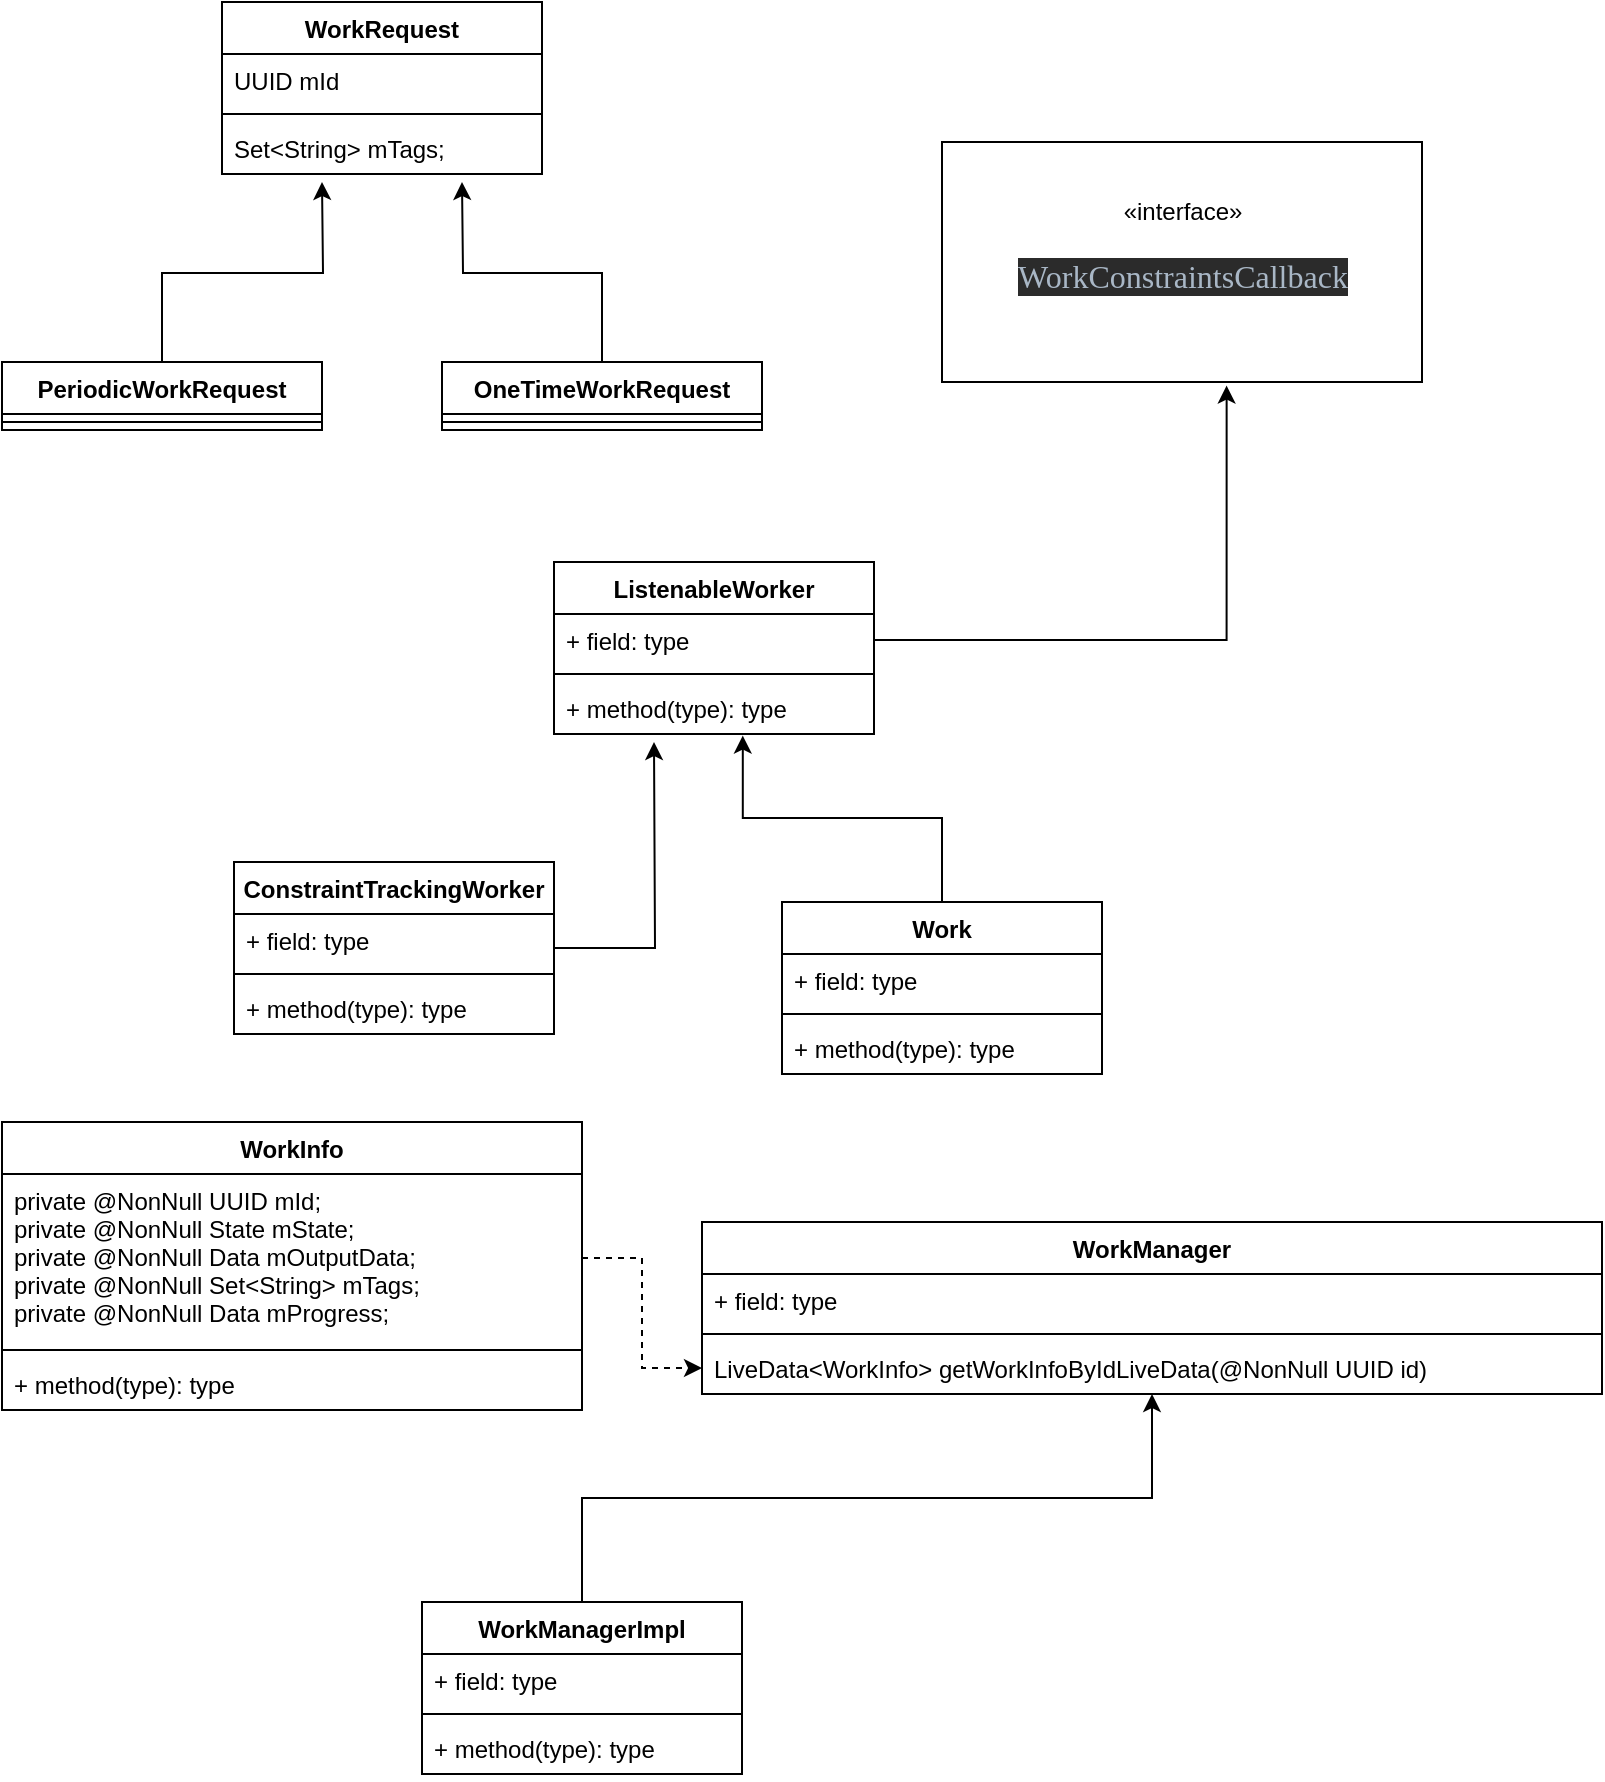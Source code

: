 <mxfile version="13.10.0" type="embed" pages="2">
    <diagram id="6hGFLwfOUW9BJ-s0fimq" name="WorkManager 类关系">
        <mxGraphModel dx="943" dy="535" grid="1" gridSize="10" guides="1" tooltips="1" connect="1" arrows="1" fold="1" page="1" pageScale="1" pageWidth="827" pageHeight="1169" math="0" shadow="0">
            <root>
                <mxCell id="0"/>
                <mxCell id="1" parent="0"/>
                <mxCell id="15" style="edgeStyle=orthogonalEdgeStyle;rounded=0;orthogonalLoop=1;jettySize=auto;html=1;" parent="1" source="6" edge="1">
                    <mxGeometry relative="1" as="geometry">
                        <mxPoint x="170" y="100" as="targetPoint"/>
                    </mxGeometry>
                </mxCell>
                <mxCell id="6" value="PeriodicWorkRequest" style="swimlane;fontStyle=1;align=center;verticalAlign=top;childLayout=stackLayout;horizontal=1;startSize=26;horizontalStack=0;resizeParent=1;resizeParentMax=0;resizeLast=0;collapsible=1;marginBottom=0;" parent="1" vertex="1">
                    <mxGeometry x="10" y="190" width="160" height="34" as="geometry"/>
                </mxCell>
                <mxCell id="8" value="" style="line;strokeWidth=1;fillColor=none;align=left;verticalAlign=middle;spacingTop=-1;spacingLeft=3;spacingRight=3;rotatable=0;labelPosition=right;points=[];portConstraint=eastwest;" parent="6" vertex="1">
                    <mxGeometry y="26" width="160" height="8" as="geometry"/>
                </mxCell>
                <mxCell id="17" style="edgeStyle=orthogonalEdgeStyle;rounded=0;orthogonalLoop=1;jettySize=auto;html=1;" parent="1" source="10" edge="1">
                    <mxGeometry relative="1" as="geometry">
                        <mxPoint x="240" y="100" as="targetPoint"/>
                    </mxGeometry>
                </mxCell>
                <mxCell id="10" value="OneTimeWorkRequest" style="swimlane;fontStyle=1;align=center;verticalAlign=top;childLayout=stackLayout;horizontal=1;startSize=26;horizontalStack=0;resizeParent=1;resizeParentMax=0;resizeLast=0;collapsible=1;marginBottom=0;" parent="1" vertex="1">
                    <mxGeometry x="230" y="190" width="160" height="34" as="geometry"/>
                </mxCell>
                <mxCell id="12" value="" style="line;strokeWidth=1;fillColor=none;align=left;verticalAlign=middle;spacingTop=-1;spacingLeft=3;spacingRight=3;rotatable=0;labelPosition=right;points=[];portConstraint=eastwest;" parent="10" vertex="1">
                    <mxGeometry y="26" width="160" height="8" as="geometry"/>
                </mxCell>
                <mxCell id="2" value="WorkRequest" style="swimlane;fontStyle=1;align=center;verticalAlign=top;childLayout=stackLayout;horizontal=1;startSize=26;horizontalStack=0;resizeParent=1;resizeParentMax=0;resizeLast=0;collapsible=1;marginBottom=0;" parent="1" vertex="1">
                    <mxGeometry x="120" y="10" width="160" height="86" as="geometry"/>
                </mxCell>
                <mxCell id="3" value="UUID mId" style="text;strokeColor=none;fillColor=none;align=left;verticalAlign=top;spacingLeft=4;spacingRight=4;overflow=hidden;rotatable=0;points=[[0,0.5],[1,0.5]];portConstraint=eastwest;" parent="2" vertex="1">
                    <mxGeometry y="26" width="160" height="26" as="geometry"/>
                </mxCell>
                <mxCell id="4" value="" style="line;strokeWidth=1;fillColor=none;align=left;verticalAlign=middle;spacingTop=-1;spacingLeft=3;spacingRight=3;rotatable=0;labelPosition=right;points=[];portConstraint=eastwest;" parent="2" vertex="1">
                    <mxGeometry y="52" width="160" height="8" as="geometry"/>
                </mxCell>
                <mxCell id="5" value="Set&lt;String&gt; mTags;" style="text;strokeColor=none;fillColor=none;align=left;verticalAlign=top;spacingLeft=4;spacingRight=4;overflow=hidden;rotatable=0;points=[[0,0.5],[1,0.5]];portConstraint=eastwest;" parent="2" vertex="1">
                    <mxGeometry y="60" width="160" height="26" as="geometry"/>
                </mxCell>
                <mxCell id="26" style="edgeStyle=orthogonalEdgeStyle;rounded=0;orthogonalLoop=1;jettySize=auto;html=1;" parent="1" source="22" edge="1">
                    <mxGeometry relative="1" as="geometry">
                        <mxPoint x="336" y="380" as="targetPoint"/>
                    </mxGeometry>
                </mxCell>
                <mxCell id="18" value="ListenableWorker" style="swimlane;fontStyle=1;align=center;verticalAlign=top;childLayout=stackLayout;horizontal=1;startSize=26;horizontalStack=0;resizeParent=1;resizeParentMax=0;resizeLast=0;collapsible=1;marginBottom=0;" parent="1" vertex="1">
                    <mxGeometry x="286" y="290" width="160" height="86" as="geometry"/>
                </mxCell>
                <mxCell id="19" value="+ field: type" style="text;strokeColor=none;fillColor=none;align=left;verticalAlign=top;spacingLeft=4;spacingRight=4;overflow=hidden;rotatable=0;points=[[0,0.5],[1,0.5]];portConstraint=eastwest;" parent="18" vertex="1">
                    <mxGeometry y="26" width="160" height="26" as="geometry"/>
                </mxCell>
                <mxCell id="20" value="" style="line;strokeWidth=1;fillColor=none;align=left;verticalAlign=middle;spacingTop=-1;spacingLeft=3;spacingRight=3;rotatable=0;labelPosition=right;points=[];portConstraint=eastwest;" parent="18" vertex="1">
                    <mxGeometry y="52" width="160" height="8" as="geometry"/>
                </mxCell>
                <mxCell id="21" value="+ method(type): type" style="text;strokeColor=none;fillColor=none;align=left;verticalAlign=top;spacingLeft=4;spacingRight=4;overflow=hidden;rotatable=0;points=[[0,0.5],[1,0.5]];portConstraint=eastwest;" parent="18" vertex="1">
                    <mxGeometry y="60" width="160" height="26" as="geometry"/>
                </mxCell>
                <mxCell id="27" value="«interface»&lt;br&gt;&lt;pre style=&quot;background-color: #2b2b2b ; color: #a9b7c6 ; font-family: &amp;#34;menlo&amp;#34; ; font-size: 12.0pt&quot;&gt;WorkConstraintsCallback&lt;/pre&gt;" style="html=1;" parent="1" vertex="1">
                    <mxGeometry x="480" y="80" width="240" height="120" as="geometry"/>
                </mxCell>
                <mxCell id="28" style="edgeStyle=orthogonalEdgeStyle;rounded=0;orthogonalLoop=1;jettySize=auto;html=1;exitX=1;exitY=0.5;exitDx=0;exitDy=0;entryX=0.593;entryY=1.015;entryDx=0;entryDy=0;entryPerimeter=0;" parent="1" source="19" target="27" edge="1">
                    <mxGeometry relative="1" as="geometry"/>
                </mxCell>
                <mxCell id="33" style="edgeStyle=orthogonalEdgeStyle;rounded=0;orthogonalLoop=1;jettySize=auto;html=1;entryX=0.59;entryY=1.031;entryDx=0;entryDy=0;entryPerimeter=0;" parent="1" source="29" target="21" edge="1">
                    <mxGeometry relative="1" as="geometry">
                        <mxPoint x="370" y="390" as="targetPoint"/>
                    </mxGeometry>
                </mxCell>
                <mxCell id="22" value="ConstraintTrackingWorker" style="swimlane;fontStyle=1;align=center;verticalAlign=top;childLayout=stackLayout;horizontal=1;startSize=26;horizontalStack=0;resizeParent=1;resizeParentMax=0;resizeLast=0;collapsible=1;marginBottom=0;" parent="1" vertex="1">
                    <mxGeometry x="126" y="440" width="160" height="86" as="geometry"/>
                </mxCell>
                <mxCell id="23" value="+ field: type" style="text;strokeColor=none;fillColor=none;align=left;verticalAlign=top;spacingLeft=4;spacingRight=4;overflow=hidden;rotatable=0;points=[[0,0.5],[1,0.5]];portConstraint=eastwest;" parent="22" vertex="1">
                    <mxGeometry y="26" width="160" height="26" as="geometry"/>
                </mxCell>
                <mxCell id="24" value="" style="line;strokeWidth=1;fillColor=none;align=left;verticalAlign=middle;spacingTop=-1;spacingLeft=3;spacingRight=3;rotatable=0;labelPosition=right;points=[];portConstraint=eastwest;" parent="22" vertex="1">
                    <mxGeometry y="52" width="160" height="8" as="geometry"/>
                </mxCell>
                <mxCell id="25" value="+ method(type): type" style="text;strokeColor=none;fillColor=none;align=left;verticalAlign=top;spacingLeft=4;spacingRight=4;overflow=hidden;rotatable=0;points=[[0,0.5],[1,0.5]];portConstraint=eastwest;" parent="22" vertex="1">
                    <mxGeometry y="60" width="160" height="26" as="geometry"/>
                </mxCell>
                <mxCell id="29" value="Work" style="swimlane;fontStyle=1;align=center;verticalAlign=top;childLayout=stackLayout;horizontal=1;startSize=26;horizontalStack=0;resizeParent=1;resizeParentMax=0;resizeLast=0;collapsible=1;marginBottom=0;" parent="1" vertex="1">
                    <mxGeometry x="400" y="460" width="160" height="86" as="geometry"/>
                </mxCell>
                <mxCell id="30" value="+ field: type" style="text;strokeColor=none;fillColor=none;align=left;verticalAlign=top;spacingLeft=4;spacingRight=4;overflow=hidden;rotatable=0;points=[[0,0.5],[1,0.5]];portConstraint=eastwest;" parent="29" vertex="1">
                    <mxGeometry y="26" width="160" height="26" as="geometry"/>
                </mxCell>
                <mxCell id="31" value="" style="line;strokeWidth=1;fillColor=none;align=left;verticalAlign=middle;spacingTop=-1;spacingLeft=3;spacingRight=3;rotatable=0;labelPosition=right;points=[];portConstraint=eastwest;" parent="29" vertex="1">
                    <mxGeometry y="52" width="160" height="8" as="geometry"/>
                </mxCell>
                <mxCell id="32" value="+ method(type): type" style="text;strokeColor=none;fillColor=none;align=left;verticalAlign=top;spacingLeft=4;spacingRight=4;overflow=hidden;rotatable=0;points=[[0,0.5],[1,0.5]];portConstraint=eastwest;" parent="29" vertex="1">
                    <mxGeometry y="60" width="160" height="26" as="geometry"/>
                </mxCell>
                <mxCell id="47" style="edgeStyle=orthogonalEdgeStyle;rounded=0;orthogonalLoop=1;jettySize=auto;html=1;exitX=0.5;exitY=0;exitDx=0;exitDy=0;" parent="1" source="38" target="34" edge="1">
                    <mxGeometry relative="1" as="geometry"/>
                </mxCell>
                <mxCell id="38" value="WorkManagerImpl" style="swimlane;fontStyle=1;align=center;verticalAlign=top;childLayout=stackLayout;horizontal=1;startSize=26;horizontalStack=0;resizeParent=1;resizeParentMax=0;resizeLast=0;collapsible=1;marginBottom=0;" parent="1" vertex="1">
                    <mxGeometry x="220" y="810" width="160" height="86" as="geometry"/>
                </mxCell>
                <mxCell id="39" value="+ field: type" style="text;strokeColor=none;fillColor=none;align=left;verticalAlign=top;spacingLeft=4;spacingRight=4;overflow=hidden;rotatable=0;points=[[0,0.5],[1,0.5]];portConstraint=eastwest;" parent="38" vertex="1">
                    <mxGeometry y="26" width="160" height="26" as="geometry"/>
                </mxCell>
                <mxCell id="40" value="" style="line;strokeWidth=1;fillColor=none;align=left;verticalAlign=middle;spacingTop=-1;spacingLeft=3;spacingRight=3;rotatable=0;labelPosition=right;points=[];portConstraint=eastwest;" parent="38" vertex="1">
                    <mxGeometry y="52" width="160" height="8" as="geometry"/>
                </mxCell>
                <mxCell id="41" value="+ method(type): type" style="text;strokeColor=none;fillColor=none;align=left;verticalAlign=top;spacingLeft=4;spacingRight=4;overflow=hidden;rotatable=0;points=[[0,0.5],[1,0.5]];portConstraint=eastwest;" parent="38" vertex="1">
                    <mxGeometry y="60" width="160" height="26" as="geometry"/>
                </mxCell>
                <mxCell id="48" value="WorkInfo" style="swimlane;fontStyle=1;align=center;verticalAlign=top;childLayout=stackLayout;horizontal=1;startSize=26;horizontalStack=0;resizeParent=1;resizeParentMax=0;resizeLast=0;collapsible=1;marginBottom=0;" parent="1" vertex="1">
                    <mxGeometry x="10" y="570" width="290" height="144" as="geometry"/>
                </mxCell>
                <mxCell id="49" value="private @NonNull UUID mId;&#10;private @NonNull State mState;&#10;private @NonNull Data mOutputData;&#10;private @NonNull Set&lt;String&gt; mTags;&#10;private @NonNull Data mProgress;" style="text;strokeColor=none;fillColor=none;align=left;verticalAlign=top;spacingLeft=4;spacingRight=4;overflow=hidden;rotatable=0;points=[[0,0.5],[1,0.5]];portConstraint=eastwest;" parent="48" vertex="1">
                    <mxGeometry y="26" width="290" height="84" as="geometry"/>
                </mxCell>
                <mxCell id="50" value="" style="line;strokeWidth=1;fillColor=none;align=left;verticalAlign=middle;spacingTop=-1;spacingLeft=3;spacingRight=3;rotatable=0;labelPosition=right;points=[];portConstraint=eastwest;" parent="48" vertex="1">
                    <mxGeometry y="110" width="290" height="8" as="geometry"/>
                </mxCell>
                <mxCell id="51" value="+ method(type): type" style="text;strokeColor=none;fillColor=none;align=left;verticalAlign=top;spacingLeft=4;spacingRight=4;overflow=hidden;rotatable=0;points=[[0,0.5],[1,0.5]];portConstraint=eastwest;" parent="48" vertex="1">
                    <mxGeometry y="118" width="290" height="26" as="geometry"/>
                </mxCell>
                <mxCell id="34" value="WorkManager" style="swimlane;fontStyle=1;align=center;verticalAlign=top;childLayout=stackLayout;horizontal=1;startSize=26;horizontalStack=0;resizeParent=1;resizeParentMax=0;resizeLast=0;collapsible=1;marginBottom=0;" parent="1" vertex="1">
                    <mxGeometry x="360" y="620" width="450" height="86" as="geometry"/>
                </mxCell>
                <mxCell id="35" value="+ field: type" style="text;strokeColor=none;fillColor=none;align=left;verticalAlign=top;spacingLeft=4;spacingRight=4;overflow=hidden;rotatable=0;points=[[0,0.5],[1,0.5]];portConstraint=eastwest;" parent="34" vertex="1">
                    <mxGeometry y="26" width="450" height="26" as="geometry"/>
                </mxCell>
                <mxCell id="36" value="" style="line;strokeWidth=1;fillColor=none;align=left;verticalAlign=middle;spacingTop=-1;spacingLeft=3;spacingRight=3;rotatable=0;labelPosition=right;points=[];portConstraint=eastwest;" parent="34" vertex="1">
                    <mxGeometry y="52" width="450" height="8" as="geometry"/>
                </mxCell>
                <mxCell id="37" value="LiveData&lt;WorkInfo&gt; getWorkInfoByIdLiveData(@NonNull UUID id)" style="text;strokeColor=none;fillColor=none;align=left;verticalAlign=top;spacingLeft=4;spacingRight=4;overflow=hidden;rotatable=0;points=[[0,0.5],[1,0.5]];portConstraint=eastwest;" parent="34" vertex="1">
                    <mxGeometry y="60" width="450" height="26" as="geometry"/>
                </mxCell>
                <mxCell id="53" style="edgeStyle=orthogonalEdgeStyle;rounded=0;orthogonalLoop=1;jettySize=auto;html=1;exitX=1;exitY=0.5;exitDx=0;exitDy=0;entryX=0;entryY=0.5;entryDx=0;entryDy=0;dashed=1;" parent="1" source="49" target="37" edge="1">
                    <mxGeometry relative="1" as="geometry"/>
                </mxCell>
            </root>
        </mxGraphModel>
    </diagram>
    <diagram id="af6rHPtL0YagCau1j3DI" name="第 2 页">
        <mxGraphModel dx="1770" dy="535" grid="1" gridSize="10" guides="1" tooltips="1" connect="1" arrows="1" fold="1" page="1" pageScale="1" pageWidth="827" pageHeight="1169" math="0" shadow="0">
            <root>
                <mxCell id="FMfAo4_NDtvGD5kXseAp-0"/>
                <mxCell id="FMfAo4_NDtvGD5kXseAp-1" parent="FMfAo4_NDtvGD5kXseAp-0"/>
                <mxCell id="FMfAo4_NDtvGD5kXseAp-2" value="WorkManager" style="swimlane;fontStyle=1;align=center;verticalAlign=top;childLayout=stackLayout;horizontal=1;startSize=26;horizontalStack=0;resizeParent=1;resizeParentMax=0;resizeLast=0;collapsible=1;marginBottom=0;" parent="FMfAo4_NDtvGD5kXseAp-1" vertex="1">
                    <mxGeometry x="600" y="106" width="160" height="90" as="geometry"/>
                </mxCell>
                <mxCell id="FMfAo4_NDtvGD5kXseAp-4" value="" style="line;strokeWidth=1;fillColor=none;align=left;verticalAlign=middle;spacingTop=-1;spacingLeft=3;spacingRight=3;rotatable=0;labelPosition=right;points=[];portConstraint=eastwest;" parent="FMfAo4_NDtvGD5kXseAp-2" vertex="1">
                    <mxGeometry y="26" width="160" height="8" as="geometry"/>
                </mxCell>
                <mxCell id="FMfAo4_NDtvGD5kXseAp-5" value="enqueue&#10;getInstance（）&#10;initialize（）" style="text;strokeColor=none;fillColor=none;align=left;verticalAlign=top;spacingLeft=4;spacingRight=4;overflow=hidden;rotatable=0;points=[[0,0.5],[1,0.5]];portConstraint=eastwest;" parent="FMfAo4_NDtvGD5kXseAp-2" vertex="1">
                    <mxGeometry y="34" width="160" height="56" as="geometry"/>
                </mxCell>
                <mxCell id="FMfAo4_NDtvGD5kXseAp-52" style="edgeStyle=orthogonalEdgeStyle;rounded=0;orthogonalLoop=1;jettySize=auto;html=1;entryX=1;entryY=0.09;entryDx=0;entryDy=0;entryPerimeter=0;" parent="FMfAo4_NDtvGD5kXseAp-1" source="FMfAo4_NDtvGD5kXseAp-6" target="FMfAo4_NDtvGD5kXseAp-28" edge="1">
                    <mxGeometry relative="1" as="geometry">
                        <Array as="points">
                            <mxPoint x="340" y="330"/>
                            <mxPoint x="340" y="330"/>
                        </Array>
                    </mxGeometry>
                </mxCell>
                <mxCell id="FMfAo4_NDtvGD5kXseAp-53" value="hold" style="edgeLabel;html=1;align=center;verticalAlign=middle;resizable=0;points=[];" parent="FMfAo4_NDtvGD5kXseAp-52" vertex="1" connectable="0">
                    <mxGeometry x="-0.438" y="3" relative="1" as="geometry">
                        <mxPoint as="offset"/>
                    </mxGeometry>
                </mxCell>
                <mxCell id="FMfAo4_NDtvGD5kXseAp-6" value="WorkManagerImpl" style="swimlane;fontStyle=1;align=center;verticalAlign=top;childLayout=stackLayout;horizontal=1;startSize=26;horizontalStack=0;resizeParent=1;resizeParentMax=0;resizeLast=0;collapsible=1;marginBottom=0;" parent="FMfAo4_NDtvGD5kXseAp-1" vertex="1">
                    <mxGeometry x="460" y="310" width="367" height="204" as="geometry"/>
                </mxCell>
                <mxCell id="FMfAo4_NDtvGD5kXseAp-7" value="mConfiguration：Configuration &#10;mWorkDatabase：WorkDatabase&#10; mWorkTaskExecutor：TaskExecutor&#10;mSchedulers：List&lt;Scheduler&gt; &#10; mProcessor：Processor&#10; mPreferenceUtils：PreferenceUtils&#10;mRescheduleReceiverResult：BroadcastReceiver.PendingResult&#10;sDelegatedInstance：WorkManagerImpl&#10;sDefaultInstance：WorkManagerImpl" style="text;strokeColor=none;fillColor=none;align=left;verticalAlign=top;spacingLeft=4;spacingRight=4;overflow=hidden;rotatable=0;points=[[0,0.5],[1,0.5]];portConstraint=eastwest;" parent="FMfAo4_NDtvGD5kXseAp-6" vertex="1">
                    <mxGeometry y="26" width="367" height="144" as="geometry"/>
                </mxCell>
                <mxCell id="FMfAo4_NDtvGD5kXseAp-8" value="" style="line;strokeWidth=1;fillColor=none;align=left;verticalAlign=middle;spacingTop=-1;spacingLeft=3;spacingRight=3;rotatable=0;labelPosition=right;points=[];portConstraint=eastwest;" parent="FMfAo4_NDtvGD5kXseAp-6" vertex="1">
                    <mxGeometry y="170" width="367" height="8" as="geometry"/>
                </mxCell>
                <mxCell id="FMfAo4_NDtvGD5kXseAp-9" value="+ method(type): type" style="text;strokeColor=none;fillColor=none;align=left;verticalAlign=top;spacingLeft=4;spacingRight=4;overflow=hidden;rotatable=0;points=[[0,0.5],[1,0.5]];portConstraint=eastwest;" parent="FMfAo4_NDtvGD5kXseAp-6" vertex="1">
                    <mxGeometry y="178" width="367" height="26" as="geometry"/>
                </mxCell>
                <mxCell id="FMfAo4_NDtvGD5kXseAp-10" value="BroadcastReceiver" style="swimlane;fontStyle=1;align=center;verticalAlign=top;childLayout=stackLayout;horizontal=1;startSize=26;horizontalStack=0;resizeParent=1;resizeParentMax=0;resizeLast=0;collapsible=1;marginBottom=0;" parent="FMfAo4_NDtvGD5kXseAp-1" vertex="1">
                    <mxGeometry x="50" y="130" width="230" height="86" as="geometry"/>
                </mxCell>
                <mxCell id="FMfAo4_NDtvGD5kXseAp-11" value="mPendingResult：PendingResult" style="text;strokeColor=none;fillColor=none;align=left;verticalAlign=top;spacingLeft=4;spacingRight=4;overflow=hidden;rotatable=0;points=[[0,0.5],[1,0.5]];portConstraint=eastwest;" parent="FMfAo4_NDtvGD5kXseAp-10" vertex="1">
                    <mxGeometry y="26" width="230" height="26" as="geometry"/>
                </mxCell>
                <mxCell id="FMfAo4_NDtvGD5kXseAp-12" value="" style="line;strokeWidth=1;fillColor=none;align=left;verticalAlign=middle;spacingTop=-1;spacingLeft=3;spacingRight=3;rotatable=0;labelPosition=right;points=[];portConstraint=eastwest;" parent="FMfAo4_NDtvGD5kXseAp-10" vertex="1">
                    <mxGeometry y="52" width="230" height="8" as="geometry"/>
                </mxCell>
                <mxCell id="FMfAo4_NDtvGD5kXseAp-13" value="onReceive(Context context, Intent intent)" style="text;strokeColor=none;fillColor=none;align=left;verticalAlign=top;spacingLeft=4;spacingRight=4;overflow=hidden;rotatable=0;points=[[0,0.5],[1,0.5]];portConstraint=eastwest;" parent="FMfAo4_NDtvGD5kXseAp-10" vertex="1">
                    <mxGeometry y="60" width="230" height="26" as="geometry"/>
                </mxCell>
                <mxCell id="FMfAo4_NDtvGD5kXseAp-14" value="BroadcastReceiver.PendingResult" style="swimlane;fontStyle=1;align=center;verticalAlign=top;childLayout=stackLayout;horizontal=1;startSize=26;horizontalStack=0;resizeParent=1;resizeParentMax=0;resizeLast=0;collapsible=1;marginBottom=0;" parent="FMfAo4_NDtvGD5kXseAp-1" vertex="1">
                    <mxGeometry x="50" y="20" width="270" height="86" as="geometry"/>
                </mxCell>
                <mxCell id="FMfAo4_NDtvGD5kXseAp-15" value="+ field: type" style="text;strokeColor=none;fillColor=none;align=left;verticalAlign=top;spacingLeft=4;spacingRight=4;overflow=hidden;rotatable=0;points=[[0,0.5],[1,0.5]];portConstraint=eastwest;" parent="FMfAo4_NDtvGD5kXseAp-14" vertex="1">
                    <mxGeometry y="26" width="270" height="26" as="geometry"/>
                </mxCell>
                <mxCell id="FMfAo4_NDtvGD5kXseAp-16" value="" style="line;strokeWidth=1;fillColor=none;align=left;verticalAlign=middle;spacingTop=-1;spacingLeft=3;spacingRight=3;rotatable=0;labelPosition=right;points=[];portConstraint=eastwest;" parent="FMfAo4_NDtvGD5kXseAp-14" vertex="1">
                    <mxGeometry y="52" width="270" height="8" as="geometry"/>
                </mxCell>
                <mxCell id="FMfAo4_NDtvGD5kXseAp-17" value="+ method(type): type" style="text;strokeColor=none;fillColor=none;align=left;verticalAlign=top;spacingLeft=4;spacingRight=4;overflow=hidden;rotatable=0;points=[[0,0.5],[1,0.5]];portConstraint=eastwest;" parent="FMfAo4_NDtvGD5kXseAp-14" vertex="1">
                    <mxGeometry y="60" width="270" height="26" as="geometry"/>
                </mxCell>
                <mxCell id="FMfAo4_NDtvGD5kXseAp-18" value="Extends" style="endArrow=block;endSize=16;endFill=0;html=1;entryX=0.575;entryY=1.054;entryDx=0;entryDy=0;entryPerimeter=0;exitX=0.638;exitY=-0.02;exitDx=0;exitDy=0;exitPerimeter=0;" parent="FMfAo4_NDtvGD5kXseAp-1" source="FMfAo4_NDtvGD5kXseAp-6" target="FMfAo4_NDtvGD5kXseAp-5" edge="1">
                    <mxGeometry width="160" relative="1" as="geometry">
                        <mxPoint x="370" y="270" as="sourcePoint"/>
                        <mxPoint x="530" y="270" as="targetPoint"/>
                    </mxGeometry>
                </mxCell>
                <mxCell id="FMfAo4_NDtvGD5kXseAp-19" value="Configuration" style="swimlane;fontStyle=1;align=center;verticalAlign=top;childLayout=stackLayout;horizontal=1;startSize=26;horizontalStack=0;resizeParent=1;resizeParentMax=0;resizeLast=0;collapsible=1;marginBottom=0;" parent="FMfAo4_NDtvGD5kXseAp-1" vertex="1">
                    <mxGeometry x="70" y="890" width="290" height="210" as="geometry"/>
                </mxCell>
                <mxCell id="FMfAo4_NDtvGD5kXseAp-20" value="mExecutor:Executor&#10;mTaskExecutor:Executor&#10;mWorkerFactory:WorkFactory&#10;mInputMergerFactory:InputMergerFactory&#10;mRunnableScheduler:RunnableScheduler" style="text;strokeColor=none;fillColor=none;align=left;verticalAlign=top;spacingLeft=4;spacingRight=4;overflow=hidden;rotatable=0;points=[[0,0.5],[1,0.5]];portConstraint=eastwest;" parent="FMfAo4_NDtvGD5kXseAp-19" vertex="1">
                    <mxGeometry y="26" width="290" height="84" as="geometry"/>
                </mxCell>
                <mxCell id="FMfAo4_NDtvGD5kXseAp-21" value="" style="line;strokeWidth=1;fillColor=none;align=left;verticalAlign=middle;spacingTop=-1;spacingLeft=3;spacingRight=3;rotatable=0;labelPosition=right;points=[];portConstraint=eastwest;" parent="FMfAo4_NDtvGD5kXseAp-19" vertex="1">
                    <mxGeometry y="110" width="290" height="8" as="geometry"/>
                </mxCell>
                <mxCell id="FMfAo4_NDtvGD5kXseAp-22" value="createDefaultExecutor()&#10;build()&#10;&#10;public interface Provider { Configuration&#10; getWorkManagerConfiguration();&#10;}" style="text;strokeColor=none;fillColor=none;align=left;verticalAlign=top;spacingLeft=4;spacingRight=4;overflow=hidden;rotatable=0;points=[[0,0.5],[1,0.5]];portConstraint=eastwest;" parent="FMfAo4_NDtvGD5kXseAp-19" vertex="1">
                    <mxGeometry y="118" width="290" height="92" as="geometry"/>
                </mxCell>
                <mxCell id="FMfAo4_NDtvGD5kXseAp-23" value="WorkManagerTaskExecutor" style="swimlane;fontStyle=1;align=center;verticalAlign=top;childLayout=stackLayout;horizontal=1;startSize=26;horizontalStack=0;resizeParent=1;resizeParentMax=0;resizeLast=0;collapsible=1;marginBottom=0;" parent="FMfAo4_NDtvGD5kXseAp-1" vertex="1">
                    <mxGeometry x="-340" y="130" width="290" height="120" as="geometry"/>
                </mxCell>
                <mxCell id="FMfAo4_NDtvGD5kXseAp-24" value="mBackgroundExecutor:SerialExecutor" style="text;strokeColor=none;fillColor=none;align=left;verticalAlign=top;spacingLeft=4;spacingRight=4;overflow=hidden;rotatable=0;points=[[0,0.5],[1,0.5]];portConstraint=eastwest;" parent="FMfAo4_NDtvGD5kXseAp-23" vertex="1">
                    <mxGeometry y="26" width="290" height="26" as="geometry"/>
                </mxCell>
                <mxCell id="FMfAo4_NDtvGD5kXseAp-25" value="" style="line;strokeWidth=1;fillColor=none;align=left;verticalAlign=middle;spacingTop=-1;spacingLeft=3;spacingRight=3;rotatable=0;labelPosition=right;points=[];portConstraint=eastwest;" parent="FMfAo4_NDtvGD5kXseAp-23" vertex="1">
                    <mxGeometry y="52" width="290" height="8" as="geometry"/>
                </mxCell>
                <mxCell id="FMfAo4_NDtvGD5kXseAp-26" value="postToMainThread(Runnable r)&#10;&#10;executeOnBackgroundThread(Runnable r)" style="text;strokeColor=none;fillColor=none;align=left;verticalAlign=top;spacingLeft=4;spacingRight=4;overflow=hidden;rotatable=0;points=[[0,0.5],[1,0.5]];portConstraint=eastwest;" parent="FMfAo4_NDtvGD5kXseAp-23" vertex="1">
                    <mxGeometry y="60" width="290" height="60" as="geometry"/>
                </mxCell>
                <mxCell id="FMfAo4_NDtvGD5kXseAp-28" value="&lt;p style=&quot;margin: 0px ; margin-top: 4px ; text-align: center&quot;&gt;&lt;i&gt;&amp;lt;&amp;lt;Interface&amp;gt;&amp;gt;&lt;/i&gt;&lt;/p&gt;&lt;p style=&quot;margin: 0px ; margin-top: 4px ; text-align: center&quot;&gt;&lt;span style=&quot;background-color: rgb(43 , 43 , 43) ; color: rgb(169 , 183 , 198) ; font-family: &amp;#34;menlo&amp;#34; , monospace ; font-size: 13.5pt&quot;&gt;TaskExecutor&lt;/span&gt;&lt;/p&gt;&lt;hr size=&quot;1&quot;&gt;&lt;p style=&quot;margin: 0px ; margin-left: 4px&quot;&gt;&lt;/p&gt;&lt;p style=&quot;margin: 0px ; margin-left: 4px&quot;&gt;&lt;span style=&quot;font-family: &amp;#34;menlo&amp;#34; , monospace ; font-size: 13.5pt ; color: rgb(255 , 198 , 109)&quot;&gt;postToMainThread&lt;/span&gt;&lt;span style=&quot;background-color: rgb(43 , 43 , 43) ; color: rgb(169 , 183 , 198) ; font-family: &amp;#34;menlo&amp;#34; , monospace ; font-size: 13.5pt&quot;&gt;(Runnable runnable)&lt;/span&gt;&lt;/p&gt;&lt;p style=&quot;margin: 0px ; margin-left: 4px&quot;&gt;&lt;span style=&quot;font-family: &amp;#34;menlo&amp;#34; , monospace ; font-size: 13.5pt ; color: rgb(255 , 198 , 109)&quot;&gt;executeOnBackgroundThread&lt;/span&gt;&lt;span style=&quot;background-color: rgb(43 , 43 , 43) ; color: rgb(169 , 183 , 198) ; font-family: &amp;#34;menlo&amp;#34; , monospace ; font-size: 13.5pt&quot;&gt;(Runnable runnable)&lt;/span&gt;&lt;/p&gt;&lt;p style=&quot;margin: 0px ; margin-left: 4px&quot;&gt;&lt;span style=&quot;background-color: rgb(43 , 43 , 43) ; color: rgb(169 , 183 , 198) ; font-family: &amp;#34;menlo&amp;#34; , monospace ; font-size: 13.5pt&quot;&gt;SerialExecutor &lt;/span&gt;&lt;span style=&quot;font-family: &amp;#34;menlo&amp;#34; , monospace ; font-size: 13.5pt ; color: rgb(255 , 198 , 109)&quot;&gt;getBackgroundExecutor&lt;/span&gt;&lt;span style=&quot;background-color: rgb(43 , 43 , 43) ; color: rgb(169 , 183 , 198) ; font-family: &amp;#34;menlo&amp;#34; , monospace ; font-size: 13.5pt&quot;&gt;()&lt;/span&gt;&lt;/p&gt;&lt;p style=&quot;margin: 0px ; margin-left: 4px&quot;&gt;&lt;span style=&quot;background-color: rgb(43 , 43 , 43) ; color: rgb(169 , 183 , 198) ; font-family: &amp;#34;menlo&amp;#34; , monospace ; font-size: 13.5pt&quot;&gt;Executor &lt;/span&gt;&lt;span style=&quot;font-family: &amp;#34;menlo&amp;#34; , monospace ; font-size: 13.5pt ; color: rgb(255 , 198 , 109)&quot;&gt;getMainThreadExecutor&lt;/span&gt;&lt;span style=&quot;background-color: rgb(43 , 43 , 43) ; color: rgb(169 , 183 , 198) ; font-family: &amp;#34;menlo&amp;#34; , monospace ; font-size: 13.5pt&quot;&gt;()&lt;/span&gt;&lt;/p&gt;" style="verticalAlign=top;align=left;overflow=fill;fontSize=12;fontFamily=Helvetica;html=1;" parent="FMfAo4_NDtvGD5kXseAp-1" vertex="1">
                    <mxGeometry x="-570" y="312" width="550" height="200" as="geometry"/>
                </mxCell>
                <mxCell id="FMfAo4_NDtvGD5kXseAp-29" value="WorkDatabase" style="swimlane;fontStyle=1;align=center;verticalAlign=top;childLayout=stackLayout;horizontal=1;startSize=26;horizontalStack=0;resizeParent=1;resizeParentMax=0;resizeLast=0;collapsible=1;marginBottom=0;" parent="FMfAo4_NDtvGD5kXseAp-1" vertex="1">
                    <mxGeometry x="120" y="360" width="160" height="130" as="geometry"/>
                </mxCell>
                <mxCell id="FMfAo4_NDtvGD5kXseAp-30" value="+ field: type" style="text;strokeColor=none;fillColor=none;align=left;verticalAlign=top;spacingLeft=4;spacingRight=4;overflow=hidden;rotatable=0;points=[[0,0.5],[1,0.5]];portConstraint=eastwest;" parent="FMfAo4_NDtvGD5kXseAp-29" vertex="1">
                    <mxGeometry y="26" width="160" height="26" as="geometry"/>
                </mxCell>
                <mxCell id="FMfAo4_NDtvGD5kXseAp-31" value="" style="line;strokeWidth=1;fillColor=none;align=left;verticalAlign=middle;spacingTop=-1;spacingLeft=3;spacingRight=3;rotatable=0;labelPosition=right;points=[];portConstraint=eastwest;" parent="FMfAo4_NDtvGD5kXseAp-29" vertex="1">
                    <mxGeometry y="52" width="160" height="8" as="geometry"/>
                </mxCell>
                <mxCell id="FMfAo4_NDtvGD5kXseAp-32" value="create(&#10;final Context context,&#10;Executor queryExecutor,&#10;        boolean useTestDatabase) " style="text;strokeColor=none;fillColor=none;align=left;verticalAlign=top;spacingLeft=4;spacingRight=4;overflow=hidden;rotatable=0;points=[[0,0.5],[1,0.5]];portConstraint=eastwest;" parent="FMfAo4_NDtvGD5kXseAp-29" vertex="1">
                    <mxGeometry y="60" width="160" height="70" as="geometry"/>
                </mxCell>
                <mxCell id="FMfAo4_NDtvGD5kXseAp-47" style="edgeStyle=orthogonalEdgeStyle;rounded=0;orthogonalLoop=1;jettySize=auto;html=1;entryX=1;entryY=0.75;entryDx=0;entryDy=0;" parent="FMfAo4_NDtvGD5kXseAp-1" source="FMfAo4_NDtvGD5kXseAp-33" target="FMfAo4_NDtvGD5kXseAp-28" edge="1">
                    <mxGeometry relative="1" as="geometry">
                        <Array as="points">
                            <mxPoint x="185" y="560"/>
                            <mxPoint x="25" y="560"/>
                            <mxPoint x="25" y="462"/>
                        </Array>
                    </mxGeometry>
                </mxCell>
                <mxCell id="FMfAo4_NDtvGD5kXseAp-48" value="hold" style="edgeLabel;html=1;align=center;verticalAlign=middle;resizable=0;points=[];" parent="FMfAo4_NDtvGD5kXseAp-47" vertex="1" connectable="0">
                    <mxGeometry x="0.201" y="-3" relative="1" as="geometry">
                        <mxPoint as="offset"/>
                    </mxGeometry>
                </mxCell>
                <mxCell id="FMfAo4_NDtvGD5kXseAp-33" value="Processor" style="swimlane;fontStyle=1;align=center;verticalAlign=top;childLayout=stackLayout;horizontal=1;startSize=26;horizontalStack=0;resizeParent=1;resizeParentMax=0;resizeLast=0;collapsible=1;marginBottom=0;" parent="FMfAo4_NDtvGD5kXseAp-1" vertex="1">
                    <mxGeometry x="30" y="580" width="310" height="250" as="geometry"/>
                </mxCell>
                <mxCell id="FMfAo4_NDtvGD5kXseAp-34" value="mConfiguration:Configuration&#10;mWorkTaskExecutor:TaskExecutor&#10;mWorkDatabase:WorkDatabase&#10;mForegroundWorkMap:Map&lt;String, WorkerWrapper&gt;&#10;mEnqueuedWorkMap:Map&lt;String, WorkerWrapper&gt;&#10;mSchedulers:List&lt;Scheduler&gt;&#10;mOuterListeners:List&lt;ExecutionListener&gt;" style="text;strokeColor=none;fillColor=none;align=left;verticalAlign=top;spacingLeft=4;spacingRight=4;overflow=hidden;rotatable=0;points=[[0,0.5],[1,0.5]];portConstraint=eastwest;" parent="FMfAo4_NDtvGD5kXseAp-33" vertex="1">
                    <mxGeometry y="26" width="310" height="114" as="geometry"/>
                </mxCell>
                <mxCell id="FMfAo4_NDtvGD5kXseAp-35" value="" style="line;strokeWidth=1;fillColor=none;align=left;verticalAlign=middle;spacingTop=-1;spacingLeft=3;spacingRight=3;rotatable=0;labelPosition=right;points=[];portConstraint=eastwest;" parent="FMfAo4_NDtvGD5kXseAp-33" vertex="1">
                    <mxGeometry y="140" width="310" height="8" as="geometry"/>
                </mxCell>
                <mxCell id="FMfAo4_NDtvGD5kXseAp-36" value="onExecuted&#10;startWork&#10;stopWork&#10;startForeground&#10;stopForegroundWork" style="text;strokeColor=none;fillColor=none;align=left;verticalAlign=top;spacingLeft=4;spacingRight=4;overflow=hidden;rotatable=0;points=[[0,0.5],[1,0.5]];portConstraint=eastwest;" parent="FMfAo4_NDtvGD5kXseAp-33" vertex="1">
                    <mxGeometry y="148" width="310" height="102" as="geometry"/>
                </mxCell>
                <mxCell id="FMfAo4_NDtvGD5kXseAp-37" value="&lt;p style=&quot;margin: 0px ; margin-top: 4px ; text-align: center&quot;&gt;&lt;i&gt;&amp;lt;&amp;lt;Interface&amp;gt;&amp;gt;&lt;/i&gt;&lt;/p&gt;&lt;p style=&quot;margin: 0px ; margin-top: 4px ; text-align: center&quot;&gt;&lt;span style=&quot;background-color: rgb(43 , 43 , 43) ; color: rgb(169 , 183 , 198) ; font-family: &amp;#34;menlo&amp;#34; , monospace ; font-size: 13.5pt ; text-align: left&quot;&gt;ExecutionListener&lt;/span&gt;&lt;/p&gt;&lt;hr size=&quot;1&quot;&gt;&lt;pre style=&quot;background-color: #2b2b2b ; color: #a9b7c6 ; font-family: &amp;#34;menlo&amp;#34; , monospace ; font-size: 13.5pt&quot;&gt;&lt;span style=&quot;color: #ffc66d&quot;&gt;onExecuted&lt;/span&gt;(String workSpecId&lt;span style=&quot;color: #cc7832&quot;&gt;, boolean &lt;/span&gt;needsReschedule)&lt;/pre&gt;" style="verticalAlign=top;align=left;overflow=fill;fontSize=12;fontFamily=Helvetica;html=1;" parent="FMfAo4_NDtvGD5kXseAp-1" vertex="1">
                    <mxGeometry x="-680" y="580" width="620" height="93" as="geometry"/>
                </mxCell>
                <mxCell id="FMfAo4_NDtvGD5kXseAp-38" value="Extends" style="endArrow=block;endSize=16;endFill=0;html=1;entryX=1;entryY=0.25;entryDx=0;entryDy=0;exitX=0;exitY=0.25;exitDx=0;exitDy=0;" parent="FMfAo4_NDtvGD5kXseAp-1" source="FMfAo4_NDtvGD5kXseAp-33" target="FMfAo4_NDtvGD5kXseAp-37" edge="1">
                    <mxGeometry width="160" relative="1" as="geometry">
                        <mxPoint x="-340" y="610" as="sourcePoint"/>
                        <mxPoint x="-180" y="610" as="targetPoint"/>
                    </mxGeometry>
                </mxCell>
                <mxCell id="FMfAo4_NDtvGD5kXseAp-39" value="&lt;p style=&quot;margin: 0px ; margin-top: 4px ; text-align: center&quot;&gt;&lt;i&gt;&amp;lt;&amp;lt;Interface&amp;gt;&amp;gt;&lt;/i&gt;&lt;/p&gt;&lt;p style=&quot;margin: 0px ; margin-top: 4px ; text-align: center&quot;&gt;&lt;span style=&quot;background-color: rgb(43 , 43 , 43) ; color: rgb(169 , 183 , 198) ; font-family: &amp;#34;menlo&amp;#34; , monospace ; font-size: 13.5pt ; text-align: left&quot;&gt;ForegroundProcessor&lt;/span&gt;&lt;/p&gt;&lt;hr size=&quot;1&quot;&gt;&lt;pre style=&quot;background-color: #2b2b2b ; color: #a9b7c6 ; font-family: &amp;#34;menlo&amp;#34; , monospace ; font-size: 13.5pt&quot;&gt;&lt;pre style=&quot;font-family: &amp;#34;menlo&amp;#34; , monospace ; font-size: 13.5pt&quot;&gt;&lt;span style=&quot;color: #cc7832&quot;&gt;void &lt;/span&gt;&lt;span style=&quot;color: #ffc66d&quot;&gt;startForeground(&lt;/span&gt;String workSpecId&lt;span style=&quot;color: #cc7832&quot;&gt;,&lt;/span&gt;ForegroundInfo foregroundInfo)&lt;/pre&gt;&lt;pre style=&quot;font-family: &amp;#34;menlo&amp;#34; , monospace ; font-size: 13.5pt&quot;&gt;&lt;pre style=&quot;font-family: &amp;#34;menlo&amp;#34; , monospace ; font-size: 13.5pt&quot;&gt;&lt;span style=&quot;color: #cc7832&quot;&gt;void &lt;/span&gt;&lt;span style=&quot;color: #ffc66d&quot;&gt;stopForeground&lt;/span&gt;(&lt;span style=&quot;color: #bbb529&quot;&gt;@NonNull &lt;/span&gt;String workSpecId)&lt;/pre&gt;&lt;/pre&gt;&lt;/pre&gt;" style="verticalAlign=top;align=left;overflow=fill;fontSize=12;fontFamily=Helvetica;html=1;" parent="FMfAo4_NDtvGD5kXseAp-1" vertex="1">
                    <mxGeometry x="-820" y="690" width="760" height="150" as="geometry"/>
                </mxCell>
                <mxCell id="FMfAo4_NDtvGD5kXseAp-40" value="Extends" style="endArrow=block;endSize=16;endFill=0;html=1;entryX=1;entryY=0.25;entryDx=0;entryDy=0;exitX=0;exitY=0.5;exitDx=0;exitDy=0;" parent="FMfAo4_NDtvGD5kXseAp-1" source="FMfAo4_NDtvGD5kXseAp-36" target="FMfAo4_NDtvGD5kXseAp-39" edge="1">
                    <mxGeometry width="160" relative="1" as="geometry">
                        <mxPoint x="-360" y="610" as="sourcePoint"/>
                        <mxPoint x="-200" y="610" as="targetPoint"/>
                        <Array as="points">
                            <mxPoint x="10" y="728"/>
                        </Array>
                    </mxGeometry>
                </mxCell>
                <mxCell id="FMfAo4_NDtvGD5kXseAp-41" style="edgeStyle=orthogonalEdgeStyle;rounded=0;orthogonalLoop=1;jettySize=auto;html=1;entryX=1.003;entryY=0.869;entryDx=0;entryDy=0;entryPerimeter=0;" parent="FMfAo4_NDtvGD5kXseAp-1" source="FMfAo4_NDtvGD5kXseAp-34" target="FMfAo4_NDtvGD5kXseAp-20" edge="1">
                    <mxGeometry relative="1" as="geometry"/>
                </mxCell>
                <mxCell id="FMfAo4_NDtvGD5kXseAp-42" value="hold" style="edgeLabel;html=1;align=center;verticalAlign=middle;resizable=0;points=[];" parent="FMfAo4_NDtvGD5kXseAp-41" vertex="1" connectable="0">
                    <mxGeometry x="-0.18" relative="1" as="geometry">
                        <mxPoint as="offset"/>
                    </mxGeometry>
                </mxCell>
                <mxCell id="FMfAo4_NDtvGD5kXseAp-43" style="edgeStyle=orthogonalEdgeStyle;rounded=0;orthogonalLoop=1;jettySize=auto;html=1;entryX=1;entryY=0.5;entryDx=0;entryDy=0;" parent="FMfAo4_NDtvGD5kXseAp-1" source="FMfAo4_NDtvGD5kXseAp-7" target="FMfAo4_NDtvGD5kXseAp-22" edge="1">
                    <mxGeometry relative="1" as="geometry">
                        <mxPoint x="390" y="880" as="targetPoint"/>
                        <Array as="points">
                            <mxPoint x="430" y="408"/>
                            <mxPoint x="430" y="1054"/>
                        </Array>
                    </mxGeometry>
                </mxCell>
                <mxCell id="FMfAo4_NDtvGD5kXseAp-44" value="hold" style="edgeLabel;html=1;align=center;verticalAlign=middle;resizable=0;points=[];" parent="FMfAo4_NDtvGD5kXseAp-43" vertex="1" connectable="0">
                    <mxGeometry x="-0.363" y="2" relative="1" as="geometry">
                        <mxPoint y="1" as="offset"/>
                    </mxGeometry>
                </mxCell>
                <mxCell id="FMfAo4_NDtvGD5kXseAp-45" style="edgeStyle=orthogonalEdgeStyle;rounded=0;orthogonalLoop=1;jettySize=auto;html=1;entryX=1;entryY=0.25;entryDx=0;entryDy=0;" parent="FMfAo4_NDtvGD5kXseAp-1" source="FMfAo4_NDtvGD5kXseAp-7" target="FMfAo4_NDtvGD5kXseAp-33" edge="1">
                    <mxGeometry relative="1" as="geometry"/>
                </mxCell>
                <mxCell id="FMfAo4_NDtvGD5kXseAp-46" value="hold" style="edgeLabel;html=1;align=center;verticalAlign=middle;resizable=0;points=[];" parent="FMfAo4_NDtvGD5kXseAp-45" vertex="1" connectable="0">
                    <mxGeometry x="0.226" y="1" relative="1" as="geometry">
                        <mxPoint as="offset"/>
                    </mxGeometry>
                </mxCell>
                <mxCell id="FMfAo4_NDtvGD5kXseAp-49" value="&lt;p style=&quot;margin: 0px ; margin-top: 4px ; text-align: center&quot;&gt;&lt;i&gt;&amp;lt;&amp;lt;Interface&amp;gt;&amp;gt;&lt;/i&gt;&lt;/p&gt;&lt;p style=&quot;margin: 0px ; margin-top: 4px ; text-align: center&quot;&gt;&lt;span style=&quot;background-color: rgb(43 , 43 , 43) ; color: rgb(169 , 183 , 198) ; font-family: &amp;#34;menlo&amp;#34; , monospace ; font-size: 13.5pt ; text-align: left&quot;&gt;Scheduler&lt;/span&gt;&lt;/p&gt;&lt;hr size=&quot;1&quot;&gt;&lt;pre style=&quot;background-color: #2b2b2b ; color: #a9b7c6 ; font-family: &amp;#34;menlo&amp;#34; , monospace ; font-size: 13.5pt&quot;&gt;&lt;pre style=&quot;font-family: &amp;#34;menlo&amp;#34; , monospace ; font-size: 13.5pt&quot;&gt;void &lt;span style=&quot;font-family: &amp;#34;menlo&amp;#34; , monospace ; font-size: 13.5pt ; color: rgb(255 , 198 , 109)&quot;&gt;schedule&lt;/span&gt;&lt;span style=&quot;font-family: &amp;#34;menlo&amp;#34; , monospace ; font-size: 13.5pt&quot;&gt;(&lt;/span&gt;&lt;span style=&quot;font-family: &amp;#34;menlo&amp;#34; , monospace ; font-size: 13.5pt ; color: rgb(187 , 181 , 41)&quot;&gt;@NonNull &lt;/span&gt;&lt;span style=&quot;font-family: &amp;#34;menlo&amp;#34; , monospace ; font-size: 13.5pt&quot;&gt;WorkSpec... workSpecs)&lt;/span&gt;&lt;/pre&gt;&lt;pre style=&quot;font-family: &amp;#34;menlo&amp;#34; , monospace ; font-size: 13.5pt&quot;&gt;void &lt;span style=&quot;font-size: 13.5pt ; white-space: nowrap ; color: rgb(255 , 198 , 109)&quot;&gt;cancel&lt;/span&gt;&lt;span style=&quot;font-size: 13.5pt ; white-space: nowrap&quot;&gt;(&lt;/span&gt;&lt;span style=&quot;font-size: 13.5pt ; white-space: nowrap ; color: rgb(187 , 181 , 41)&quot;&gt;@NonNull &lt;/span&gt;&lt;span style=&quot;font-size: 13.5pt ; white-space: nowrap&quot;&gt;String workSpecId)&lt;/span&gt;&lt;/pre&gt;&lt;/pre&gt;" style="verticalAlign=top;align=left;overflow=fill;fontSize=12;fontFamily=Helvetica;html=1;" parent="FMfAo4_NDtvGD5kXseAp-1" vertex="1">
                    <mxGeometry x="-610" y="860" width="560" height="140" as="geometry"/>
                </mxCell>
                <mxCell id="FMfAo4_NDtvGD5kXseAp-50" style="edgeStyle=orthogonalEdgeStyle;rounded=0;orthogonalLoop=1;jettySize=auto;html=1;entryX=1;entryY=0.5;entryDx=0;entryDy=0;exitX=0.448;exitY=1;exitDx=0;exitDy=0;exitPerimeter=0;" parent="FMfAo4_NDtvGD5kXseAp-1" source="FMfAo4_NDtvGD5kXseAp-36" target="FMfAo4_NDtvGD5kXseAp-49" edge="1">
                    <mxGeometry relative="1" as="geometry">
                        <Array as="points">
                            <mxPoint x="169" y="880"/>
                            <mxPoint x="-10" y="880"/>
                            <mxPoint x="-10" y="930"/>
                        </Array>
                    </mxGeometry>
                </mxCell>
                <mxCell id="FMfAo4_NDtvGD5kXseAp-51" value="hold" style="edgeLabel;html=1;align=center;verticalAlign=middle;resizable=0;points=[];" parent="FMfAo4_NDtvGD5kXseAp-50" vertex="1" connectable="0">
                    <mxGeometry x="0.37" y="3" relative="1" as="geometry">
                        <mxPoint as="offset"/>
                    </mxGeometry>
                </mxCell>
                <mxCell id="FMfAo4_NDtvGD5kXseAp-55" value="" style="endArrow=block;dashed=1;endFill=0;endSize=12;html=1;exitX=0.462;exitY=1.033;exitDx=0;exitDy=0;exitPerimeter=0;entryX=0.5;entryY=0;entryDx=0;entryDy=0;" parent="FMfAo4_NDtvGD5kXseAp-1" source="FMfAo4_NDtvGD5kXseAp-26" target="FMfAo4_NDtvGD5kXseAp-28" edge="1">
                    <mxGeometry width="160" relative="1" as="geometry">
                        <mxPoint x="-60" y="320" as="sourcePoint"/>
                        <mxPoint x="100" y="320" as="targetPoint"/>
                    </mxGeometry>
                </mxCell>
            </root>
        </mxGraphModel>
    </diagram>
</mxfile>
